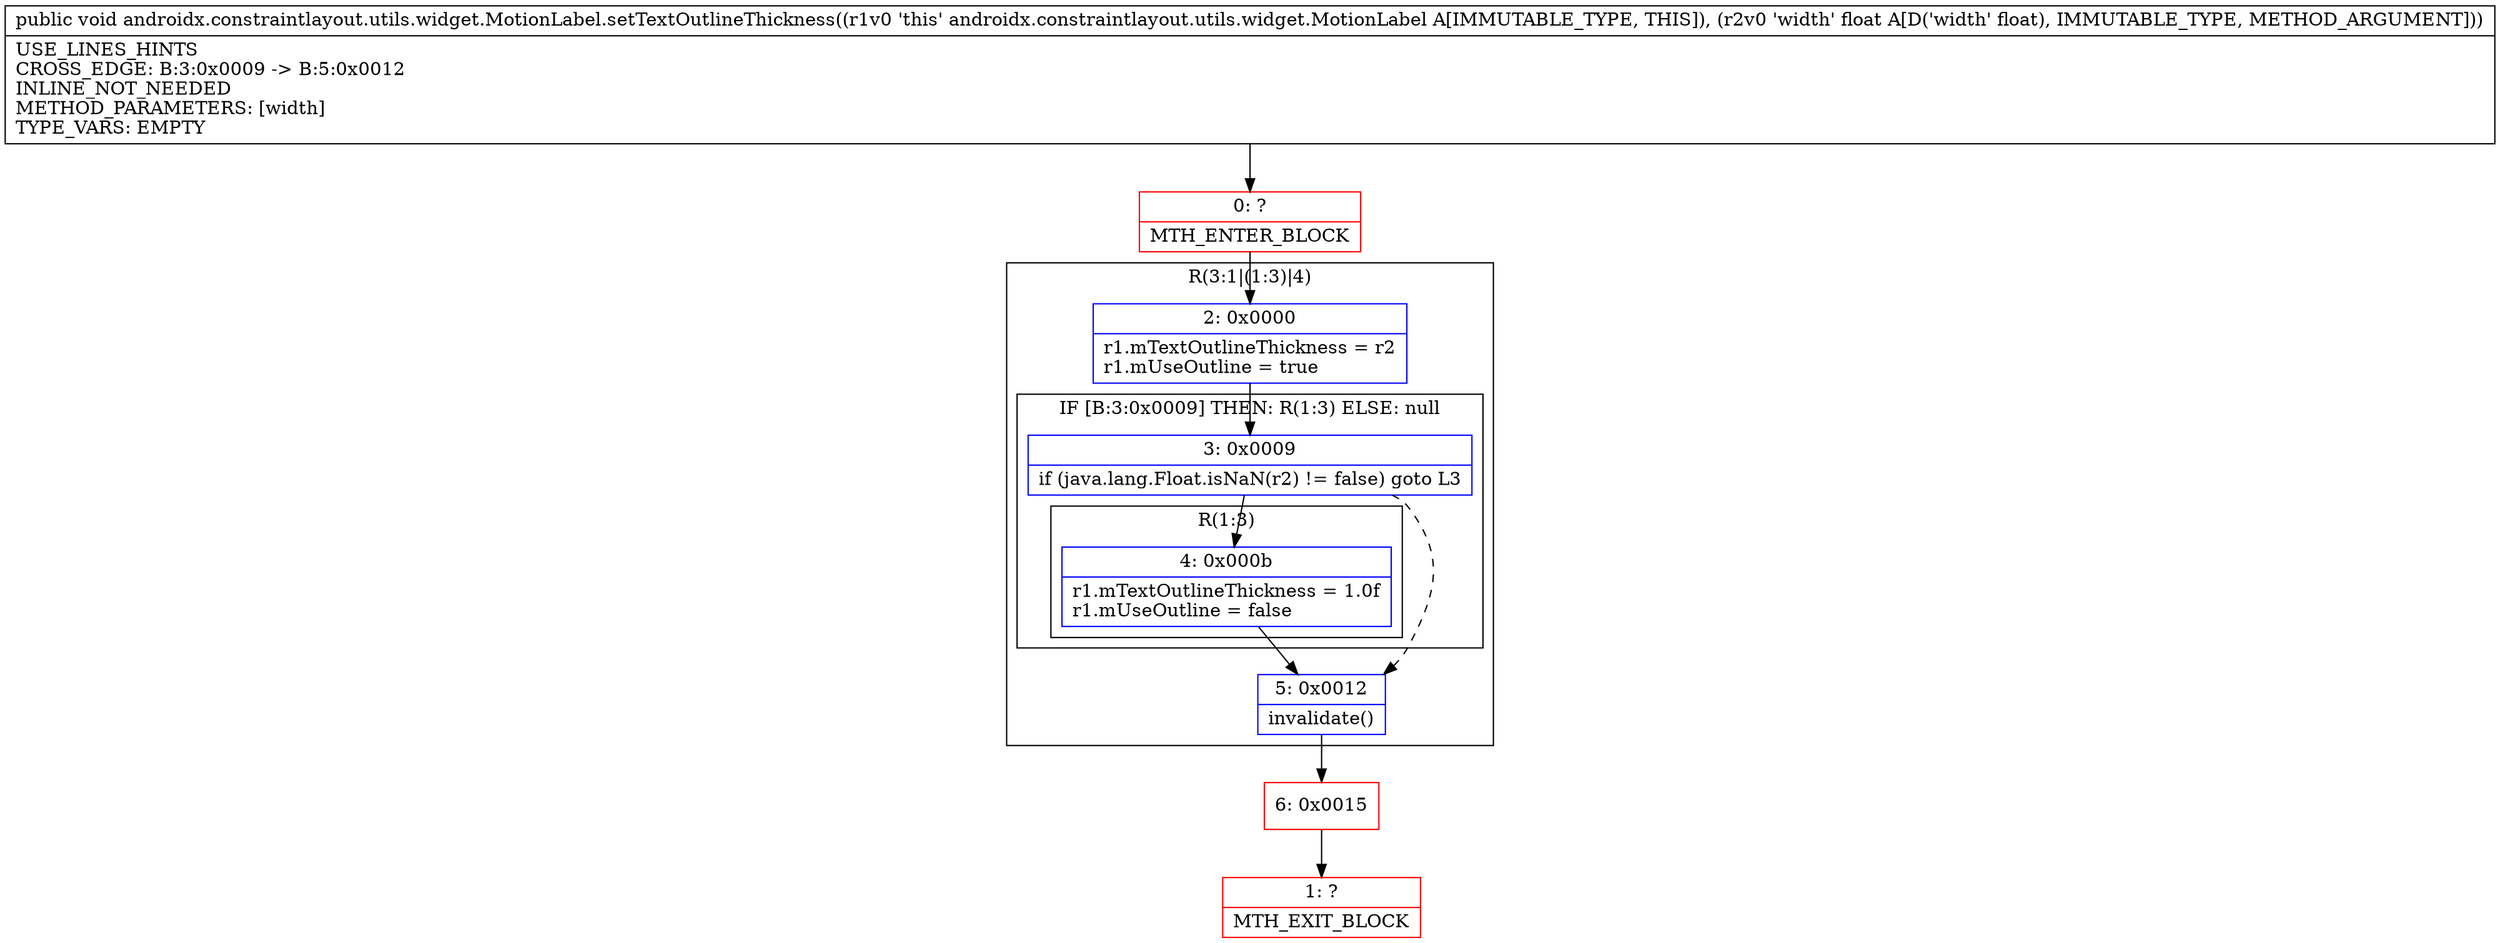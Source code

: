 digraph "CFG forandroidx.constraintlayout.utils.widget.MotionLabel.setTextOutlineThickness(F)V" {
subgraph cluster_Region_155658624 {
label = "R(3:1|(1:3)|4)";
node [shape=record,color=blue];
Node_2 [shape=record,label="{2\:\ 0x0000|r1.mTextOutlineThickness = r2\lr1.mUseOutline = true\l}"];
subgraph cluster_IfRegion_294025841 {
label = "IF [B:3:0x0009] THEN: R(1:3) ELSE: null";
node [shape=record,color=blue];
Node_3 [shape=record,label="{3\:\ 0x0009|if (java.lang.Float.isNaN(r2) != false) goto L3\l}"];
subgraph cluster_Region_1100553800 {
label = "R(1:3)";
node [shape=record,color=blue];
Node_4 [shape=record,label="{4\:\ 0x000b|r1.mTextOutlineThickness = 1.0f\lr1.mUseOutline = false\l}"];
}
}
Node_5 [shape=record,label="{5\:\ 0x0012|invalidate()\l}"];
}
Node_0 [shape=record,color=red,label="{0\:\ ?|MTH_ENTER_BLOCK\l}"];
Node_6 [shape=record,color=red,label="{6\:\ 0x0015}"];
Node_1 [shape=record,color=red,label="{1\:\ ?|MTH_EXIT_BLOCK\l}"];
MethodNode[shape=record,label="{public void androidx.constraintlayout.utils.widget.MotionLabel.setTextOutlineThickness((r1v0 'this' androidx.constraintlayout.utils.widget.MotionLabel A[IMMUTABLE_TYPE, THIS]), (r2v0 'width' float A[D('width' float), IMMUTABLE_TYPE, METHOD_ARGUMENT]))  | USE_LINES_HINTS\lCROSS_EDGE: B:3:0x0009 \-\> B:5:0x0012\lINLINE_NOT_NEEDED\lMETHOD_PARAMETERS: [width]\lTYPE_VARS: EMPTY\l}"];
MethodNode -> Node_0;Node_2 -> Node_3;
Node_3 -> Node_4;
Node_3 -> Node_5[style=dashed];
Node_4 -> Node_5;
Node_5 -> Node_6;
Node_0 -> Node_2;
Node_6 -> Node_1;
}


